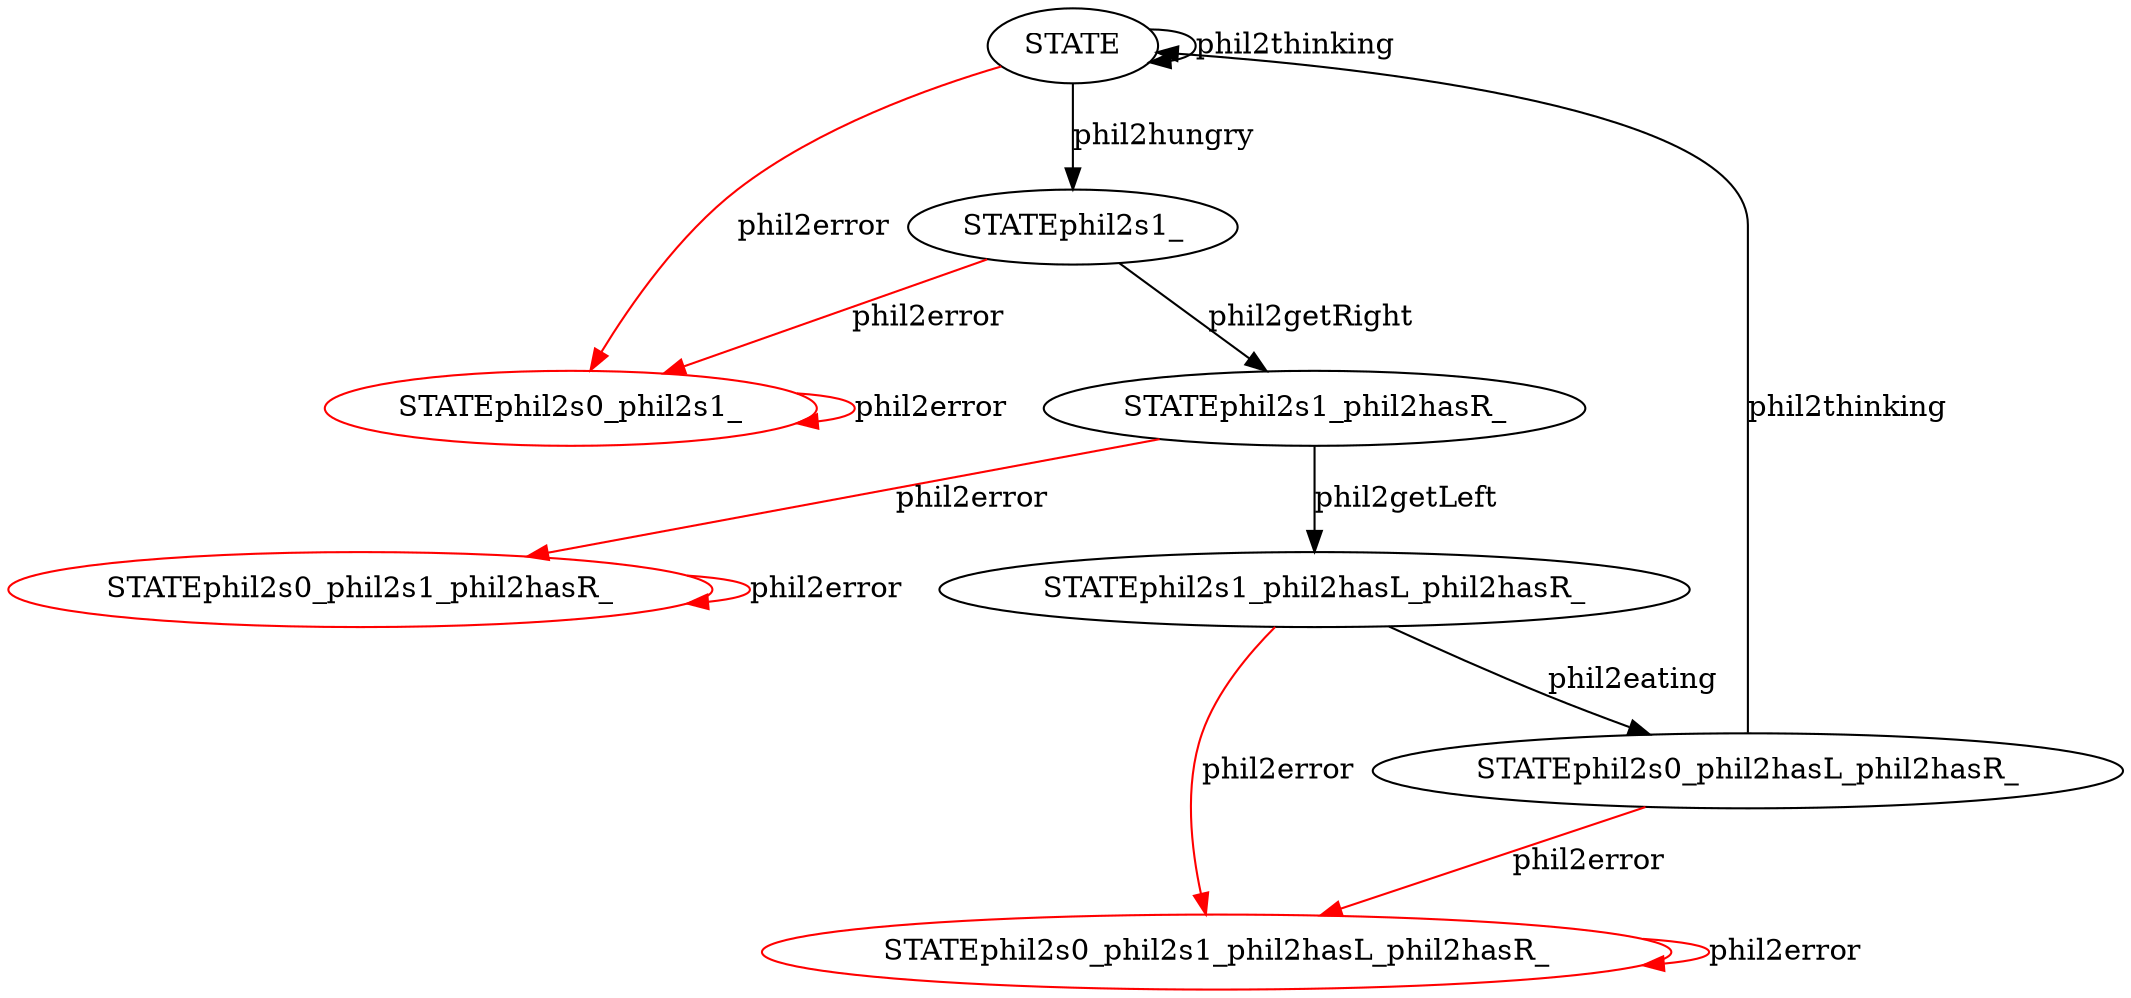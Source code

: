 digraph model {

    STATE -> STATEphil2s0_phil2s1_ [color="red",label = "phil2error"];
    STATE -> STATE [label = "phil2thinking"];
    STATE -> STATEphil2s1_ [label = "phil2hungry"];
    STATEphil2s1_ -> STATEphil2s0_phil2s1_ [color="red",label = "phil2error"];
    STATEphil2s1_ -> STATEphil2s1_phil2hasR_ [label = "phil2getRight"];
    STATEphil2s0_phil2s1_ [color="red"];
    STATEphil2s0_phil2s1_ -> STATEphil2s0_phil2s1_ [color="red",label = "phil2error"];
    STATEphil2s1_phil2hasR_ -> STATEphil2s0_phil2s1_phil2hasR_ [color="red",label = "phil2error"];
    STATEphil2s1_phil2hasR_ -> STATEphil2s1_phil2hasL_phil2hasR_ [label = "phil2getLeft"];
    STATEphil2s1_phil2hasL_phil2hasR_ -> STATEphil2s0_phil2s1_phil2hasL_phil2hasR_ [color="red",label = "phil2error"];
    STATEphil2s1_phil2hasL_phil2hasR_ -> STATEphil2s0_phil2hasL_phil2hasR_ [label = "phil2eating"];
    STATEphil2s0_phil2s1_phil2hasR_ [color="red"];
    STATEphil2s0_phil2s1_phil2hasR_ -> STATEphil2s0_phil2s1_phil2hasR_ [color="red",label = "phil2error"];
    STATEphil2s0_phil2hasL_phil2hasR_ -> STATEphil2s0_phil2s1_phil2hasL_phil2hasR_ [color="red",label = "phil2error"];
    STATEphil2s0_phil2hasL_phil2hasR_ -> STATE [label = "phil2thinking"];
    STATEphil2s0_phil2s1_phil2hasL_phil2hasR_ [color="red"];
    STATEphil2s0_phil2s1_phil2hasL_phil2hasR_ -> STATEphil2s0_phil2s1_phil2hasL_phil2hasR_ [color="red",label = "phil2error"];

}